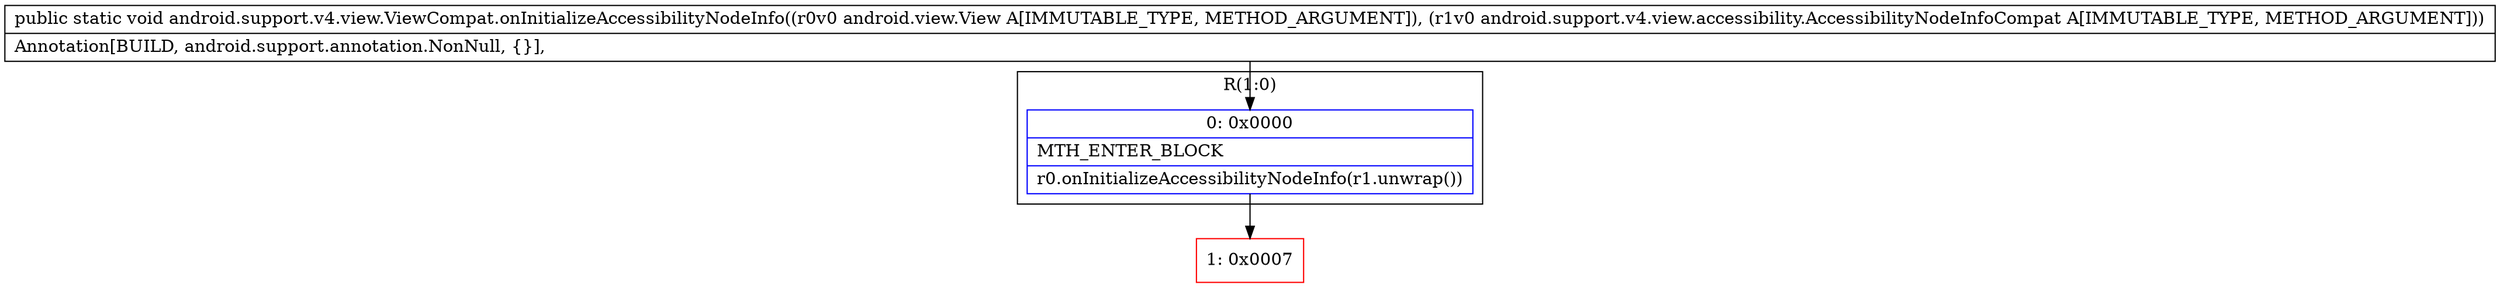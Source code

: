 digraph "CFG forandroid.support.v4.view.ViewCompat.onInitializeAccessibilityNodeInfo(Landroid\/view\/View;Landroid\/support\/v4\/view\/accessibility\/AccessibilityNodeInfoCompat;)V" {
subgraph cluster_Region_2131843730 {
label = "R(1:0)";
node [shape=record,color=blue];
Node_0 [shape=record,label="{0\:\ 0x0000|MTH_ENTER_BLOCK\l|r0.onInitializeAccessibilityNodeInfo(r1.unwrap())\l}"];
}
Node_1 [shape=record,color=red,label="{1\:\ 0x0007}"];
MethodNode[shape=record,label="{public static void android.support.v4.view.ViewCompat.onInitializeAccessibilityNodeInfo((r0v0 android.view.View A[IMMUTABLE_TYPE, METHOD_ARGUMENT]), (r1v0 android.support.v4.view.accessibility.AccessibilityNodeInfoCompat A[IMMUTABLE_TYPE, METHOD_ARGUMENT]))  | Annotation[BUILD, android.support.annotation.NonNull, \{\}], \l}"];
MethodNode -> Node_0;
Node_0 -> Node_1;
}

